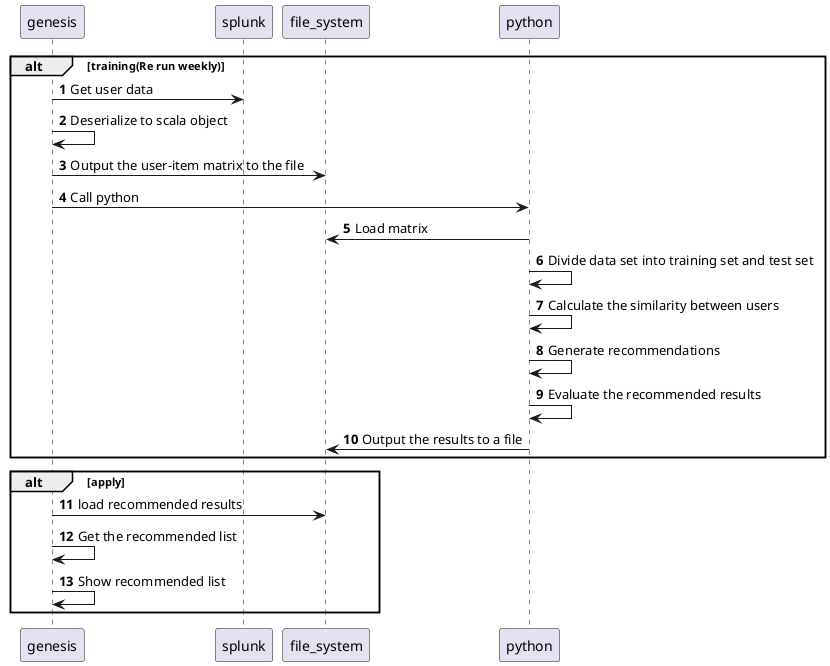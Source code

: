 @startuml
autonumber
participant genesis
participant splunk
participant file_system
participant python

alt training(Re run weekly)
genesis -> splunk: Get user data
genesis -> genesis: Deserialize to scala object
genesis -> file_system: Output the user-item matrix to the file
genesis -> python : Call python
python -> file_system: Load matrix
python -> python: Divide data set into training set and test set
python -> python: Calculate the similarity between users
python -> python: Generate recommendations
python -> python: Evaluate the recommended results
python -> file_system: Output the results to a file
end

alt apply
genesis -> file_system: load recommended results
genesis -> genesis: Get the recommended list
genesis -> genesis: Show recommended list
end

@enduml